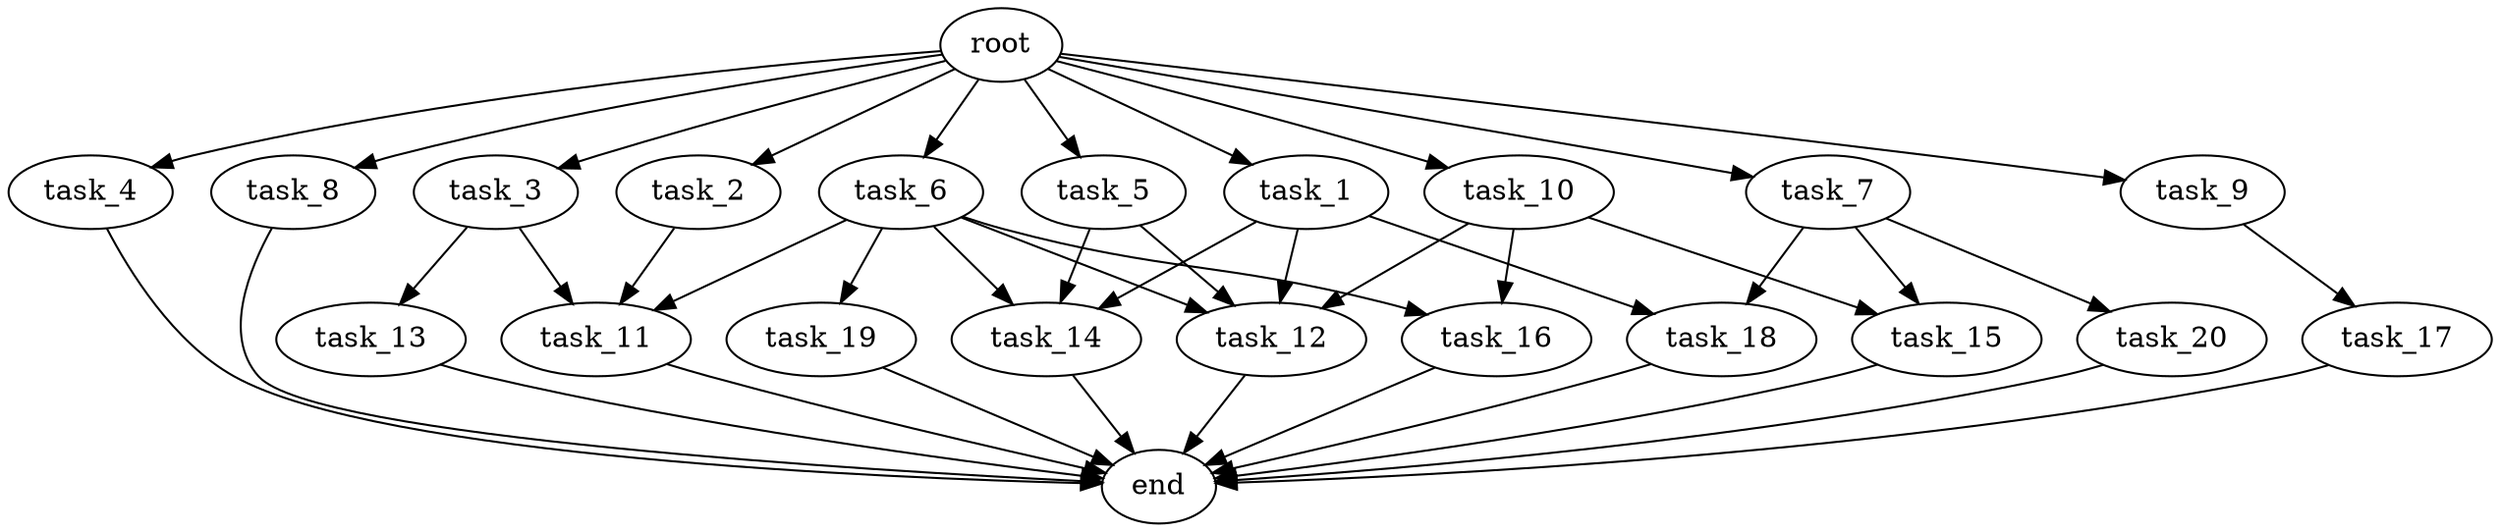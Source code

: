 digraph G {
  root [size="0.000000e+00"];
  task_1 [size="4.853536e+09"];
  task_2 [size="4.375563e+09"];
  task_3 [size="2.947851e+09"];
  task_4 [size="6.970681e+09"];
  task_5 [size="1.898569e+09"];
  task_6 [size="1.867081e+09"];
  task_7 [size="3.477299e+09"];
  task_8 [size="7.324292e+09"];
  task_9 [size="2.753969e+09"];
  task_10 [size="8.313665e+09"];
  task_11 [size="9.144826e+09"];
  task_12 [size="5.545649e+09"];
  task_13 [size="6.896970e+08"];
  task_14 [size="1.551100e+09"];
  task_15 [size="2.957431e+09"];
  task_16 [size="2.634229e+09"];
  task_17 [size="3.671760e+09"];
  task_18 [size="8.197567e+06"];
  task_19 [size="6.380623e+09"];
  task_20 [size="3.791057e+09"];
  end [size="0.000000e+00"];

  root -> task_1 [size="1.000000e-12"];
  root -> task_2 [size="1.000000e-12"];
  root -> task_3 [size="1.000000e-12"];
  root -> task_4 [size="1.000000e-12"];
  root -> task_5 [size="1.000000e-12"];
  root -> task_6 [size="1.000000e-12"];
  root -> task_7 [size="1.000000e-12"];
  root -> task_8 [size="1.000000e-12"];
  root -> task_9 [size="1.000000e-12"];
  root -> task_10 [size="1.000000e-12"];
  task_1 -> task_12 [size="1.386412e+08"];
  task_1 -> task_14 [size="5.170333e+07"];
  task_1 -> task_18 [size="4.098784e+05"];
  task_2 -> task_11 [size="3.048275e+08"];
  task_3 -> task_11 [size="3.048275e+08"];
  task_3 -> task_13 [size="6.896970e+07"];
  task_4 -> end [size="1.000000e-12"];
  task_5 -> task_12 [size="1.386412e+08"];
  task_5 -> task_14 [size="5.170333e+07"];
  task_6 -> task_11 [size="3.048275e+08"];
  task_6 -> task_12 [size="1.386412e+08"];
  task_6 -> task_14 [size="5.170333e+07"];
  task_6 -> task_16 [size="1.317115e+08"];
  task_6 -> task_19 [size="6.380623e+08"];
  task_7 -> task_15 [size="1.478715e+08"];
  task_7 -> task_18 [size="4.098784e+05"];
  task_7 -> task_20 [size="3.791057e+08"];
  task_8 -> end [size="1.000000e-12"];
  task_9 -> task_17 [size="3.671760e+08"];
  task_10 -> task_12 [size="1.386412e+08"];
  task_10 -> task_15 [size="1.478715e+08"];
  task_10 -> task_16 [size="1.317115e+08"];
  task_11 -> end [size="1.000000e-12"];
  task_12 -> end [size="1.000000e-12"];
  task_13 -> end [size="1.000000e-12"];
  task_14 -> end [size="1.000000e-12"];
  task_15 -> end [size="1.000000e-12"];
  task_16 -> end [size="1.000000e-12"];
  task_17 -> end [size="1.000000e-12"];
  task_18 -> end [size="1.000000e-12"];
  task_19 -> end [size="1.000000e-12"];
  task_20 -> end [size="1.000000e-12"];
}
